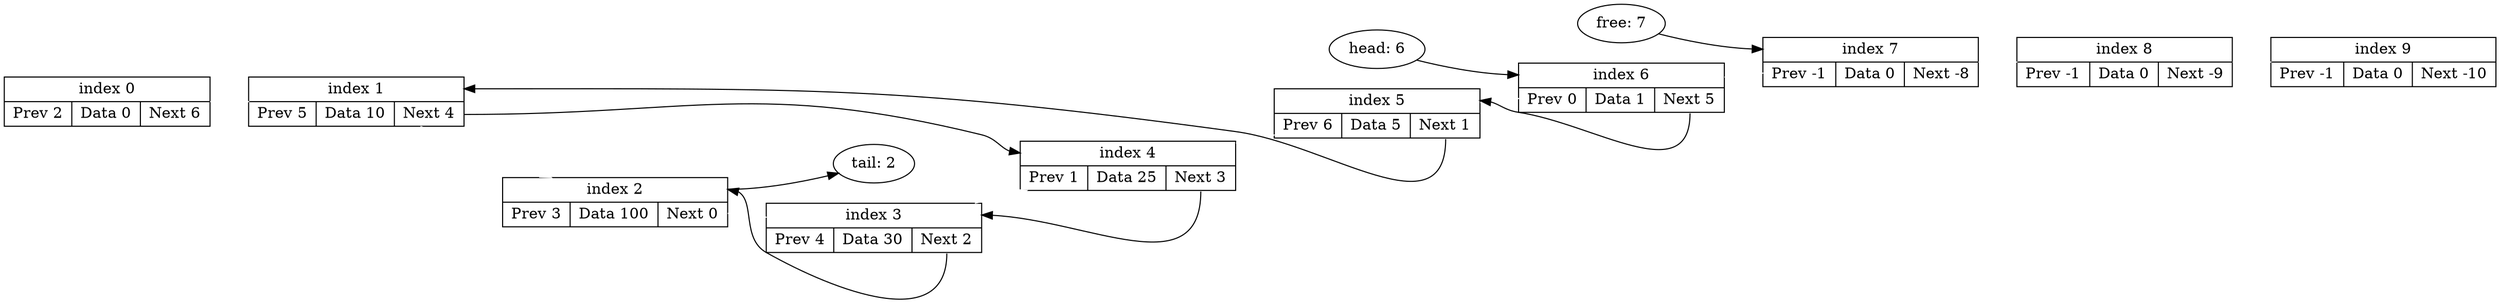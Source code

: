 digraph G{
rankdir=LR
edge[color=white]
Node0[shape = record, label = " <index0> index 0 | { Prev 2 | Data 0 | <next0> Next 6 } " ];
Node0->Node1;
Node1[shape = record, label = " <index1> index 1 | { Prev 5 | Data 10 | <next1> Next 4 } " ];
Node1->Node2;
Node2[shape = record, label = " <index2> index 2 | { Prev 3 | Data 100 | <next2> Next 0 } " ];
Node2->Node3;
Node3[shape = record, label = " <index3> index 3 | { Prev 4 | Data 30 | <next3> Next 2 } " ];
Node3->Node4;
Node4[shape = record, label = " <index4> index 4 | { Prev 1 | Data 25 | <next4> Next 3 } " ];
Node4->Node5;
Node5[shape = record, label = " <index5> index 5 | { Prev 6 | Data 5 | <next5> Next 1 } " ];
Node5->Node6;
Node6[shape = record, label = " <index6> index 6 | { Prev 0 | Data 1 | <next6> Next 5 } " ];
Node6->Node7;
Node7[shape = record, label = " <index7> index 7 | { Prev -1 | Data 0 | <next7> Next -8 } " ];
Node7->Node8;
Node8[shape = record, label = " <index8> index 8 | { Prev -1 | Data 0 | <next8> Next -9 } " ];
Node8->Node9;
Node9[shape = record, label = " <index9> index 9 | { Prev -1 | Data 0 | <next9> Next -10 } " ];
edge[color=black]
Node6:<next6> -> Node5:<index5>;
Node5:<next5> -> Node1:<index1>;
Node1:<next1> -> Node4:<index4>;
Node4:<next4> -> Node3:<index3>;
Node3:<next3> -> Node2:<index2>;
"head: 6" -> Node6:<index6>
Node2:<index2> -> "tail: 2"
"free: 7" -> Node7:<index7>
}